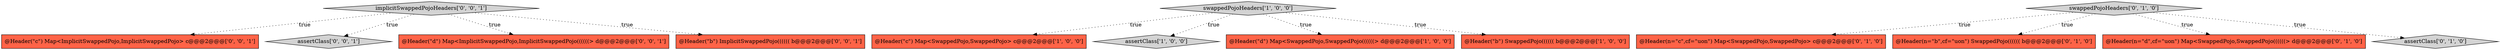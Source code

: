 digraph {
14 [style = filled, label = "@Header(\"c\") Map<ImplicitSwappedPojo,ImplicitSwappedPojo> c@@@2@@@['0', '0', '1']", fillcolor = tomato, shape = box image = "AAA0AAABBB3BBB"];
4 [style = filled, label = "swappedPojoHeaders['1', '0', '0']", fillcolor = lightgray, shape = diamond image = "AAA0AAABBB1BBB"];
11 [style = filled, label = "assertClass['0', '0', '1']", fillcolor = lightgray, shape = diamond image = "AAA0AAABBB3BBB"];
9 [style = filled, label = "swappedPojoHeaders['0', '1', '0']", fillcolor = lightgray, shape = diamond image = "AAA0AAABBB2BBB"];
1 [style = filled, label = "@Header(\"c\") Map<SwappedPojo,SwappedPojo> c@@@2@@@['1', '0', '0']", fillcolor = tomato, shape = box image = "AAA0AAABBB1BBB"];
8 [style = filled, label = "@Header(n=\"c\",cf=\"uon\") Map<SwappedPojo,SwappedPojo> c@@@2@@@['0', '1', '0']", fillcolor = tomato, shape = box image = "AAA0AAABBB2BBB"];
5 [style = filled, label = "@Header(n=\"b\",cf=\"uon\") SwappedPojo(((((( b@@@2@@@['0', '1', '0']", fillcolor = tomato, shape = box image = "AAA0AAABBB2BBB"];
2 [style = filled, label = "assertClass['1', '0', '0']", fillcolor = lightgray, shape = diamond image = "AAA0AAABBB1BBB"];
13 [style = filled, label = "@Header(\"d\") Map<ImplicitSwappedPojo,ImplicitSwappedPojo((((((> d@@@2@@@['0', '0', '1']", fillcolor = tomato, shape = box image = "AAA0AAABBB3BBB"];
7 [style = filled, label = "@Header(n=\"d\",cf=\"uon\") Map<SwappedPojo,SwappedPojo((((((> d@@@2@@@['0', '1', '0']", fillcolor = tomato, shape = box image = "AAA0AAABBB2BBB"];
12 [style = filled, label = "implicitSwappedPojoHeaders['0', '0', '1']", fillcolor = lightgray, shape = diamond image = "AAA0AAABBB3BBB"];
6 [style = filled, label = "assertClass['0', '1', '0']", fillcolor = lightgray, shape = diamond image = "AAA0AAABBB2BBB"];
0 [style = filled, label = "@Header(\"d\") Map<SwappedPojo,SwappedPojo((((((> d@@@2@@@['1', '0', '0']", fillcolor = tomato, shape = box image = "AAA0AAABBB1BBB"];
3 [style = filled, label = "@Header(\"b\") SwappedPojo(((((( b@@@2@@@['1', '0', '0']", fillcolor = tomato, shape = box image = "AAA0AAABBB1BBB"];
10 [style = filled, label = "@Header(\"b\") ImplicitSwappedPojo(((((( b@@@2@@@['0', '0', '1']", fillcolor = tomato, shape = box image = "AAA0AAABBB3BBB"];
12->14 [style = dotted, label="true"];
12->13 [style = dotted, label="true"];
4->3 [style = dotted, label="true"];
9->7 [style = dotted, label="true"];
12->10 [style = dotted, label="true"];
9->6 [style = dotted, label="true"];
4->1 [style = dotted, label="true"];
4->2 [style = dotted, label="true"];
4->0 [style = dotted, label="true"];
12->11 [style = dotted, label="true"];
9->8 [style = dotted, label="true"];
9->5 [style = dotted, label="true"];
}
